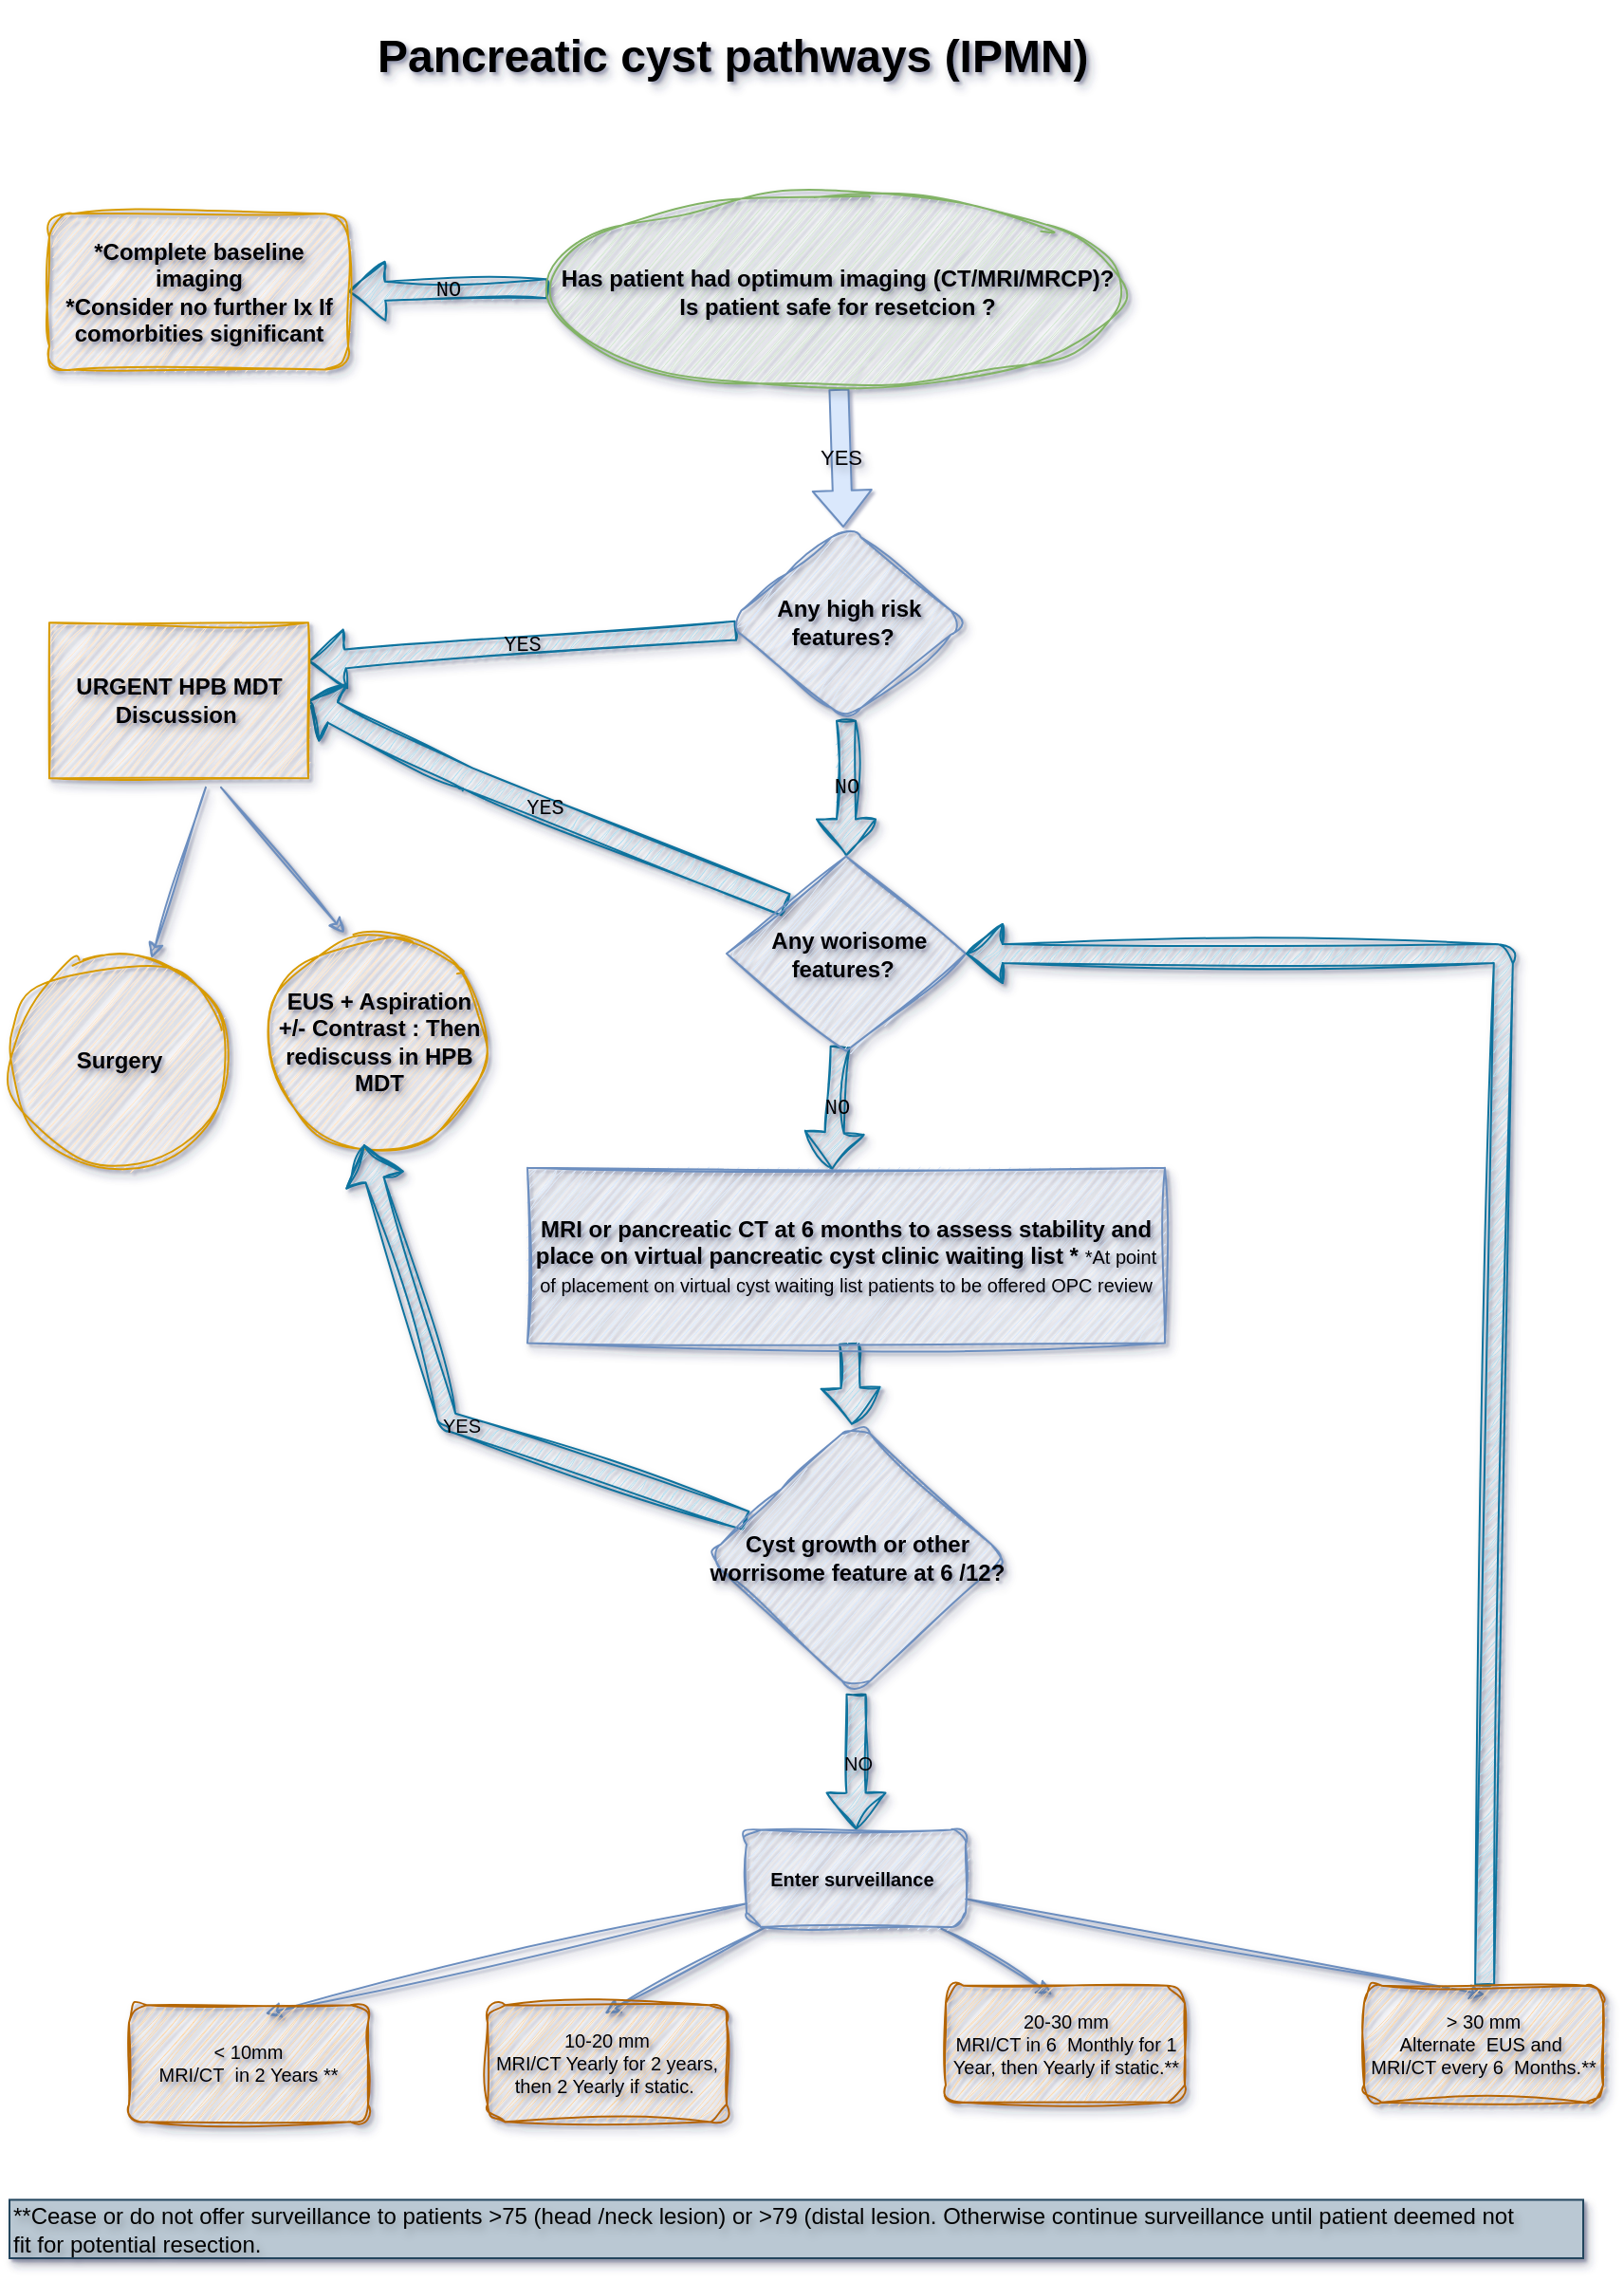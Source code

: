 <mxfile version="24.7.8">
  <diagram id="1mcb1jH_JW-JfYHz93MK" name="Page-1">
    <mxGraphModel dx="2422" dy="4198" grid="1" gridSize="10" guides="1" tooltips="1" connect="1" arrows="1" fold="1" page="1" pageScale="1" pageWidth="1200" pageHeight="1600" background="#ffffff" math="0" shadow="1">
      <root>
        <mxCell id="0" />
        <mxCell id="1" parent="0" />
        <mxCell id="GtAM_smUoqs3giXOvm2I-13" value="" style="group;rounded=1;glass=1;shadow=1;sketch=1;curveFitting=1;jiggle=2;whiteSpace=wrap;textShadow=1;labelBorderColor=none;labelBackgroundColor=none;fillColor=none;gradientColor=none;" vertex="1" connectable="0" parent="1">
          <mxGeometry x="-850" y="-2270" width="840" height="1180" as="geometry" />
        </mxCell>
        <mxCell id="4" value="&lt;h1 style=&quot;text-align: center;&quot;&gt;&lt;span style=&quot;&quot;&gt;Pancreatic cyst pathways (IPMN)&lt;/span&gt;&lt;/h1&gt;" style="text;html=1;strokeColor=none;fillColor=none;spacing=5;spacingTop=-20;whiteSpace=wrap;overflow=hidden;rounded=1;sketch=1;curveFitting=1;jiggle=2;glass=1;shadow=1;textShadow=1;labelBorderColor=none;labelBackgroundColor=none;" parent="GtAM_smUoqs3giXOvm2I-13" vertex="1">
          <mxGeometry x="189.0" width="441.0" height="51.304" as="geometry" />
        </mxCell>
        <mxCell id="10" value="NO" style="edgeStyle=none;html=1;shape=flexArrow;fillColor=#b1ddf0;strokeColor=#10739e;sketch=1;curveFitting=1;jiggle=2;flowAnimation=1;shadow=1;textShadow=1;labelBorderColor=none;fontFamily=Courier New;labelBackgroundColor=none;" parent="GtAM_smUoqs3giXOvm2I-13" source="8" target="9" edge="1">
          <mxGeometry relative="1" as="geometry" />
        </mxCell>
        <mxCell id="13" value="YES" style="edgeStyle=none;shape=flexArrow;html=1;fillColor=#dae8fc;strokeColor=#6c8ebf;textShadow=1;labelBorderColor=none;labelBackgroundColor=none;" parent="GtAM_smUoqs3giXOvm2I-13" source="8" target="12" edge="1">
          <mxGeometry relative="1" as="geometry" />
        </mxCell>
        <mxCell id="8" value="Has patient had optimum imaging (CT/MRI/MRCP)?&lt;br style=&quot;border-color: var(--border-color);&quot;&gt;Is patient safe for resetcion ?" style="ellipse;whiteSpace=wrap;html=1;fillColor=#d5e8d4;strokeColor=#82b366;fontStyle=1;shadow=1;sketch=1;curveFitting=1;jiggle=2;textShadow=1;labelBorderColor=none;labelBackgroundColor=none;" parent="GtAM_smUoqs3giXOvm2I-13" vertex="1">
          <mxGeometry x="283.5" y="92.348" width="304.5" height="102.609" as="geometry" />
        </mxCell>
        <mxCell id="9" value="*Complete baseline imaging&lt;br&gt;*Consider no further Ix If comorbities significant" style="rounded=1;whiteSpace=wrap;html=1;fillColor=#ffe6cc;strokeColor=#d79b00;fontStyle=1;shadow=1;textShadow=1;sketch=1;curveFitting=1;jiggle=2;labelBorderColor=none;labelBackgroundColor=none;" parent="GtAM_smUoqs3giXOvm2I-13" vertex="1">
          <mxGeometry x="21" y="102.609" width="157.5" height="82.087" as="geometry" />
        </mxCell>
        <mxCell id="5JMBHkiXRSv9p0aSp2tF-14" value="NO" style="edgeStyle=none;shape=flexArrow;html=1;fillColor=#b1ddf0;strokeColor=#10739e;sketch=1;curveFitting=1;jiggle=2;flowAnimation=1;shadow=1;textShadow=1;labelBorderColor=none;fontFamily=Courier New;labelBackgroundColor=none;" parent="GtAM_smUoqs3giXOvm2I-13" source="12" target="5JMBHkiXRSv9p0aSp2tF-13" edge="1">
          <mxGeometry relative="1" as="geometry" />
        </mxCell>
        <mxCell id="5JMBHkiXRSv9p0aSp2tF-16" value="YES" style="edgeStyle=none;shape=flexArrow;html=1;entryX=1;entryY=0.25;entryDx=0;entryDy=0;fillColor=#b1ddf0;strokeColor=#10739e;sketch=1;curveFitting=1;jiggle=2;flowAnimation=1;shadow=1;textShadow=1;labelBorderColor=none;fontFamily=Courier New;gradientColor=none;labelBackgroundColor=none;" parent="GtAM_smUoqs3giXOvm2I-13" source="12" target="5JMBHkiXRSv9p0aSp2tF-15" edge="1">
          <mxGeometry relative="1" as="geometry">
            <mxPoint x="176.296" y="347.059" as="targetPoint" />
          </mxGeometry>
        </mxCell>
        <UserObject label="&amp;nbsp;Any high risk features?&amp;nbsp;" tooltip="HIGH&#x9;RISK&#x9;Features:&#xa;&#x9;• Jaundice&#xa;• Main&#x9;PD &gt;10mm&#xa;• Enhancing&#x9;nodule&#x9;&gt;5mm&#x9;within&#x9;cyst" id="12">
          <mxCell style="rhombus;whiteSpace=wrap;html=1;fillColor=#dae8fc;strokeColor=#6c8ebf;fontStyle=1;shadow=1;rounded=1;sketch=1;curveFitting=1;jiggle=2;textShadow=1;labelBorderColor=none;labelBackgroundColor=none;" parent="GtAM_smUoqs3giXOvm2I-13" vertex="1">
            <mxGeometry x="378.0" y="266.783" width="126.0" height="102.609" as="geometry" />
          </mxCell>
        </UserObject>
        <mxCell id="5JMBHkiXRSv9p0aSp2tF-17" value="YES" style="edgeStyle=none;shape=flexArrow;html=1;exitX=0;exitY=0;exitDx=0;exitDy=0;width=12;endSize=4.28;entryX=1;entryY=0.5;entryDx=0;entryDy=0;fillColor=#b1ddf0;strokeColor=#10739e;sketch=1;curveFitting=1;jiggle=2;flowAnimation=1;shadow=1;textShadow=1;labelBorderColor=none;fontFamily=Courier New;labelBackgroundColor=none;" parent="GtAM_smUoqs3giXOvm2I-13" source="5JMBHkiXRSv9p0aSp2tF-13" target="5JMBHkiXRSv9p0aSp2tF-15" edge="1">
          <mxGeometry relative="1" as="geometry">
            <mxPoint x="165.926" y="376.807" as="targetPoint" />
            <Array as="points">
              <mxPoint x="241.5" y="400.174" />
            </Array>
          </mxGeometry>
        </mxCell>
        <mxCell id="5JMBHkiXRSv9p0aSp2tF-24" value="NO" style="edgeStyle=none;html=1;entryX=0.478;entryY=0.011;entryDx=0;entryDy=0;entryPerimeter=0;shape=flexArrow;fillColor=#b1ddf0;strokeColor=#10739e;sketch=1;curveFitting=1;jiggle=2;flowAnimation=1;shadow=1;textShadow=1;labelBorderColor=none;fontFamily=Courier New;labelBackgroundColor=none;" parent="GtAM_smUoqs3giXOvm2I-13" source="5JMBHkiXRSv9p0aSp2tF-13" target="5JMBHkiXRSv9p0aSp2tF-23" edge="1">
          <mxGeometry relative="1" as="geometry" />
        </mxCell>
        <UserObject label="&amp;nbsp;Any worisome features?&amp;nbsp;" tooltip="Worrisome&#x9;Features:&#xa;&#x9;• Pancreatitis&#x9;&#xa;• Main&#x9;PD&#x9;&gt;5mm&#x9;&#xa;• Mural&#x9;nodule/solid&#x9;component&#x9;&#xa;• Thick&#x9;cyst&#x9;wall&#x9;&#xa;• Cyst&#x9;size&gt;30mm&#x9;&#xa;• Abrupt&#x9;change&#x9;in&#x9;PD&#x9;caliber&#x9;&#xa;• Cyst&#x9;growth&#x9;&gt;5mm/&#x9;2&#x9;years&#x9;" id="5JMBHkiXRSv9p0aSp2tF-13">
          <mxCell style="rhombus;whiteSpace=wrap;html=1;fillColor=#dae8fc;strokeColor=#6c8ebf;fontStyle=1;shadow=1;textShadow=1;sketch=1;curveFitting=1;jiggle=2;labelBorderColor=none;labelBackgroundColor=none;" parent="GtAM_smUoqs3giXOvm2I-13" vertex="1">
            <mxGeometry x="378.0" y="441.217" width="126.0" height="102.609" as="geometry" />
          </mxCell>
        </UserObject>
        <mxCell id="5JMBHkiXRSv9p0aSp2tF-19" value="" style="edgeStyle=none;html=1;exitX=0.604;exitY=1.058;exitDx=0;exitDy=0;exitPerimeter=0;fillColor=#dae8fc;strokeColor=#6c8ebf;sketch=1;curveFitting=1;jiggle=2;flowAnimation=1;shadow=1;textShadow=1;labelBorderColor=none;fontFamily=Courier New;labelBackgroundColor=none;" parent="GtAM_smUoqs3giXOvm2I-13" source="5JMBHkiXRSv9p0aSp2tF-15" target="5JMBHkiXRSv9p0aSp2tF-18" edge="1">
          <mxGeometry relative="1" as="geometry" />
        </mxCell>
        <mxCell id="5JMBHkiXRSv9p0aSp2tF-22" style="edgeStyle=none;html=1;exitX=0.663;exitY=1.058;exitDx=0;exitDy=0;entryX=0.347;entryY=-0.005;entryDx=0;entryDy=0;entryPerimeter=0;exitPerimeter=0;fillColor=#dae8fc;strokeColor=#6c8ebf;sketch=1;curveFitting=1;jiggle=2;flowAnimation=1;shadow=1;textShadow=1;labelBorderColor=none;fontFamily=Courier New;labelBackgroundColor=none;" parent="GtAM_smUoqs3giXOvm2I-13" source="5JMBHkiXRSv9p0aSp2tF-15" target="5JMBHkiXRSv9p0aSp2tF-20" edge="1">
          <mxGeometry relative="1" as="geometry" />
        </mxCell>
        <mxCell id="5JMBHkiXRSv9p0aSp2tF-15" value="URGENT HPB MDT Discussion&amp;nbsp;" style="whiteSpace=wrap;html=1;fillColor=#ffe6cc;strokeColor=#d79b00;fontStyle=1;shadow=1;textShadow=1;sketch=1;curveFitting=1;jiggle=2;labelBorderColor=none;labelBackgroundColor=none;" parent="GtAM_smUoqs3giXOvm2I-13" vertex="1">
          <mxGeometry x="21" y="318.087" width="136.5" height="82.087" as="geometry" />
        </mxCell>
        <mxCell id="5JMBHkiXRSv9p0aSp2tF-18" value="Surgery" style="ellipse;whiteSpace=wrap;html=1;fillColor=#ffe6cc;strokeColor=#d79b00;fontStyle=1;shadow=1;textShadow=1;sketch=1;curveFitting=1;jiggle=2;labelBorderColor=none;labelBackgroundColor=none;" parent="GtAM_smUoqs3giXOvm2I-13" vertex="1">
          <mxGeometry y="492.522" width="115.5" height="112.87" as="geometry" />
        </mxCell>
        <mxCell id="5JMBHkiXRSv9p0aSp2tF-20" value="EUS + Aspiration +/- Contrast : Then rediscuss in HPB MDT" style="ellipse;whiteSpace=wrap;html=1;fillColor=#ffe6cc;strokeColor=#d79b00;fontStyle=1;shadow=1;textShadow=1;sketch=1;curveFitting=1;jiggle=2;labelBorderColor=none;labelBackgroundColor=none;" parent="GtAM_smUoqs3giXOvm2I-13" vertex="1">
          <mxGeometry x="136.5" y="482.261" width="115.5" height="112.87" as="geometry" />
        </mxCell>
        <mxCell id="5JMBHkiXRSv9p0aSp2tF-26" value="" style="edgeStyle=none;shape=flexArrow;html=1;fontSize=10;fillColor=#b1ddf0;strokeColor=#10739e;sketch=1;curveFitting=1;jiggle=2;flowAnimation=1;shadow=1;textShadow=1;labelBorderColor=none;fontFamily=Courier New;labelBackgroundColor=none;" parent="GtAM_smUoqs3giXOvm2I-13" source="5JMBHkiXRSv9p0aSp2tF-23" target="5JMBHkiXRSv9p0aSp2tF-25" edge="1">
          <mxGeometry relative="1" as="geometry" />
        </mxCell>
        <mxCell id="5JMBHkiXRSv9p0aSp2tF-23" value="MRI or pancreatic CT at 6 months to assess stability and place on virtual pancreatic cyst clinic waiting list * &lt;font style=&quot;font-size: 10px; font-weight: normal;&quot;&gt;*At&lt;span style=&quot;&quot;&gt;&#x9;&lt;/span&gt;point&lt;span style=&quot;&quot;&gt;&#x9;&lt;/span&gt;of&lt;span style=&quot;&quot;&gt;&#x9;&lt;/span&gt;placement&lt;span style=&quot;&quot;&gt;&#x9;&lt;/span&gt;on&lt;span style=&quot;&quot;&gt;&#x9;&lt;/span&gt;virtual&lt;span style=&quot;&quot;&gt;&#x9;&lt;/span&gt;cyst&lt;span style=&quot;&quot;&gt;&#x9;&lt;/span&gt;waiting&lt;span style=&quot;&quot;&gt;&#x9;&lt;/span&gt;list&lt;span style=&quot;&quot;&gt;&#x9;&lt;/span&gt;patients&lt;span style=&quot;&quot;&gt;&#x9;&lt;/span&gt;to&lt;span style=&quot;&quot;&gt;&#x9;&lt;/span&gt;be&lt;span style=&quot;&quot;&gt;&#x9;&lt;/span&gt;offered&lt;span style=&quot;&quot;&gt;&#x9;&lt;/span&gt;OPC&lt;span style=&quot;&quot;&gt;&#x9;&lt;/span&gt;review&lt;/font&gt;&lt;span style=&quot;&quot;&gt;&#x9;&lt;/span&gt;" style="whiteSpace=wrap;html=1;fillColor=#dae8fc;strokeColor=#6c8ebf;fontStyle=1;shadow=1;textShadow=1;sketch=1;curveFitting=1;jiggle=2;labelBorderColor=none;labelBackgroundColor=none;" parent="GtAM_smUoqs3giXOvm2I-13" vertex="1">
          <mxGeometry x="273" y="605.391" width="336" height="92.348" as="geometry" />
        </mxCell>
        <mxCell id="5JMBHkiXRSv9p0aSp2tF-27" style="edgeStyle=none;shape=flexArrow;html=1;entryX=0.436;entryY=0.982;entryDx=0;entryDy=0;entryPerimeter=0;fontSize=10;fillColor=#b1ddf0;strokeColor=#10739e;sketch=1;curveFitting=1;jiggle=2;flowAnimation=1;shadow=1;textShadow=1;labelBorderColor=none;fontFamily=Courier New;labelBackgroundColor=none;" parent="GtAM_smUoqs3giXOvm2I-13" source="5JMBHkiXRSv9p0aSp2tF-25" target="5JMBHkiXRSv9p0aSp2tF-20" edge="1">
          <mxGeometry relative="1" as="geometry">
            <Array as="points">
              <mxPoint x="231.0" y="738.783" />
            </Array>
          </mxGeometry>
        </mxCell>
        <mxCell id="5JMBHkiXRSv9p0aSp2tF-28" value="YES" style="edgeLabel;html=1;align=center;verticalAlign=middle;resizable=0;points=[];fontSize=10;textShadow=1;labelBorderColor=none;labelBackgroundColor=none;" parent="5JMBHkiXRSv9p0aSp2tF-27" vertex="1" connectable="0">
          <mxGeometry relative="1" as="geometry">
            <mxPoint as="offset" />
          </mxGeometry>
        </mxCell>
        <mxCell id="5JMBHkiXRSv9p0aSp2tF-30" style="edgeStyle=none;shape=flexArrow;html=1;entryX=0.5;entryY=0;entryDx=0;entryDy=0;fontSize=10;fillColor=#b1ddf0;strokeColor=#10739e;sketch=1;curveFitting=1;jiggle=2;flowAnimation=1;shadow=1;textShadow=1;labelBorderColor=none;fontFamily=Courier New;labelBackgroundColor=none;" parent="GtAM_smUoqs3giXOvm2I-13" source="5JMBHkiXRSv9p0aSp2tF-25" target="5JMBHkiXRSv9p0aSp2tF-29" edge="1">
          <mxGeometry relative="1" as="geometry" />
        </mxCell>
        <mxCell id="5JMBHkiXRSv9p0aSp2tF-31" value="NO" style="edgeLabel;html=1;align=center;verticalAlign=middle;resizable=0;points=[];fontSize=10;textShadow=1;labelBorderColor=none;labelBackgroundColor=none;" parent="5JMBHkiXRSv9p0aSp2tF-30" vertex="1" connectable="0">
          <mxGeometry relative="1" as="geometry">
            <mxPoint as="offset" />
          </mxGeometry>
        </mxCell>
        <mxCell id="5JMBHkiXRSv9p0aSp2tF-25" value="Cyst growth or other worrisome feature at 6 /12?" style="rhombus;whiteSpace=wrap;html=1;fillColor=#dae8fc;strokeColor=#6c8ebf;fontStyle=1;shadow=1;textShadow=1;sketch=1;curveFitting=1;jiggle=2;rounded=1;labelBorderColor=none;labelBackgroundColor=none;" parent="GtAM_smUoqs3giXOvm2I-13" vertex="1">
          <mxGeometry x="367.5" y="738.783" width="157.5" height="143.652" as="geometry" />
        </mxCell>
        <mxCell id="5JMBHkiXRSv9p0aSp2tF-39" style="edgeStyle=none;html=1;fontSize=10;entryX=0.5;entryY=0;entryDx=0;entryDy=0;fillColor=#dae8fc;strokeColor=#6c8ebf;sketch=1;curveFitting=1;jiggle=2;flowAnimation=1;shadow=1;textShadow=1;labelBorderColor=none;labelBackgroundColor=none;" parent="GtAM_smUoqs3giXOvm2I-13" source="5JMBHkiXRSv9p0aSp2tF-29" edge="1">
          <mxGeometry relative="1" as="geometry">
            <mxPoint x="313.704" y="1051.092" as="targetPoint" />
          </mxGeometry>
        </mxCell>
        <mxCell id="5JMBHkiXRSv9p0aSp2tF-40" style="edgeStyle=none;html=1;fontSize=10;entryX=0.75;entryY=0;entryDx=0;entryDy=0;fillColor=#dae8fc;strokeColor=#6c8ebf;sketch=1;curveFitting=1;jiggle=2;flowAnimation=1;shadow=1;textShadow=1;labelBorderColor=none;labelBackgroundColor=none;" parent="GtAM_smUoqs3giXOvm2I-13" source="5JMBHkiXRSv9p0aSp2tF-29" edge="1">
          <mxGeometry relative="1" as="geometry">
            <mxPoint x="134.815" y="1051.092" as="targetPoint" />
          </mxGeometry>
        </mxCell>
        <mxCell id="5JMBHkiXRSv9p0aSp2tF-41" style="edgeStyle=none;html=1;entryX=0.5;entryY=0;entryDx=0;entryDy=0;fontSize=10;fillColor=#dae8fc;strokeColor=#6c8ebf;sketch=1;curveFitting=1;jiggle=2;flowAnimation=1;shadow=1;textShadow=1;labelBorderColor=none;labelBackgroundColor=none;" parent="GtAM_smUoqs3giXOvm2I-13" source="5JMBHkiXRSv9p0aSp2tF-29" edge="1">
          <mxGeometry relative="1" as="geometry">
            <mxPoint x="549.63" y="1041.176" as="targetPoint" />
          </mxGeometry>
        </mxCell>
        <mxCell id="5JMBHkiXRSv9p0aSp2tF-42" style="edgeStyle=none;html=1;entryX=0.5;entryY=0;entryDx=0;entryDy=0;fontSize=10;fillColor=#dae8fc;strokeColor=#6c8ebf;sketch=1;curveFitting=1;jiggle=2;flowAnimation=1;shadow=1;textShadow=1;labelBorderColor=none;labelBackgroundColor=none;" parent="GtAM_smUoqs3giXOvm2I-13" source="5JMBHkiXRSv9p0aSp2tF-29" edge="1">
          <mxGeometry relative="1" as="geometry">
            <mxPoint x="777.778" y="1041.176" as="targetPoint" />
          </mxGeometry>
        </mxCell>
        <mxCell id="5JMBHkiXRSv9p0aSp2tF-29" value="Enter surveillance&amp;nbsp;&amp;nbsp;" style="whiteSpace=wrap;html=1;fillColor=#dae8fc;strokeColor=#6c8ebf;fontStyle=1;shadow=1;fontSize=10;textShadow=1;sketch=1;curveFitting=1;jiggle=2;rounded=1;labelBorderColor=none;labelBackgroundColor=none;" parent="GtAM_smUoqs3giXOvm2I-13" vertex="1">
          <mxGeometry x="388.5" y="954.261" width="115.5" height="51.304" as="geometry" />
        </mxCell>
        <mxCell id="5JMBHkiXRSv9p0aSp2tF-44" value="&amp;lt; 10mm&lt;br&gt;MRI/CT&amp;nbsp; in 2 Years **" style="rounded=1;whiteSpace=wrap;html=1;shadow=1;fontSize=10;fillColor=#fad7ac;strokeColor=#b46504;textShadow=1;sketch=1;curveFitting=1;jiggle=2;labelBorderColor=none;labelBackgroundColor=none;" parent="GtAM_smUoqs3giXOvm2I-13" vertex="1">
          <mxGeometry x="63.0" y="1046.609" width="126.0" height="61.565" as="geometry" />
        </mxCell>
        <mxCell id="5JMBHkiXRSv9p0aSp2tF-45" value="10-20 mm&lt;br&gt;MRI/CT Yearly for 2 years, then 2 Yearly if static.&amp;nbsp;" style="rounded=1;whiteSpace=wrap;html=1;shadow=1;fontSize=10;fillColor=#fad7ac;strokeColor=#b46504;textShadow=1;sketch=1;curveFitting=1;jiggle=2;labelBorderColor=none;labelBackgroundColor=none;" parent="GtAM_smUoqs3giXOvm2I-13" vertex="1">
          <mxGeometry x="252.0" y="1046.609" width="126.0" height="61.565" as="geometry" />
        </mxCell>
        <mxCell id="5JMBHkiXRSv9p0aSp2tF-46" value="20-30 mm&lt;br&gt;MRI/CT in 6&amp;nbsp; Monthly for 1 Year, then Yearly if static.**" style="rounded=1;whiteSpace=wrap;html=1;shadow=1;fontSize=10;fillColor=#fad7ac;strokeColor=#b46504;textShadow=1;sketch=1;curveFitting=1;jiggle=2;labelBorderColor=none;labelBackgroundColor=none;" parent="GtAM_smUoqs3giXOvm2I-13" vertex="1">
          <mxGeometry x="493.5" y="1036.348" width="126.0" height="61.565" as="geometry" />
        </mxCell>
        <mxCell id="5JMBHkiXRSv9p0aSp2tF-60" style="edgeStyle=none;html=1;entryX=1;entryY=0.5;entryDx=0;entryDy=0;fontSize=10;shape=flexArrow;fillColor=#b1ddf0;strokeColor=#10739e;sketch=1;curveFitting=1;jiggle=2;flowAnimation=1;shadow=1;textShadow=1;labelBorderColor=none;fontFamily=Courier New;labelBackgroundColor=none;" parent="GtAM_smUoqs3giXOvm2I-13" source="5JMBHkiXRSv9p0aSp2tF-47" target="5JMBHkiXRSv9p0aSp2tF-13" edge="1">
          <mxGeometry relative="1" as="geometry">
            <Array as="points">
              <mxPoint x="787.5" y="492.522" />
            </Array>
          </mxGeometry>
        </mxCell>
        <mxCell id="5JMBHkiXRSv9p0aSp2tF-47" value="&amp;gt; 30 mm&lt;br&gt;Alternate&amp;nbsp; EUS and&amp;nbsp;&lt;br&gt;MRI/CT every 6&amp;nbsp; Months.**" style="rounded=1;whiteSpace=wrap;html=1;shadow=1;fontSize=10;fillColor=#fad7ac;strokeColor=#b46504;textShadow=1;sketch=1;curveFitting=1;jiggle=2;labelBorderColor=none;labelBackgroundColor=none;" parent="GtAM_smUoqs3giXOvm2I-13" vertex="1">
          <mxGeometry x="714.0" y="1036.348" width="126.0" height="61.565" as="geometry" />
        </mxCell>
        <mxCell id="5JMBHkiXRSv9p0aSp2tF-55" value="**Cease&#x9;or&#x9;do&#x9;not&#x9;offer&#x9;surveillance&#x9;to&#x9;patients&#x9;&gt;75&#x9;(head&#x9;/neck&#x9;lesion)&#x9;or&#x9;&gt;79&#x9;(distal&#x9;lesion.&#x9;&#x9;Otherwise&#x9;continue&#x9;surveillance until&#x9;patient&#x9;deemed&#x9;not&#x9;&#xa;fit&#x9;for&#x9;potential&#x9;resection." style="text;fontSize=12;verticalAlign=middle;strokeColor=#23445d;fillColor=#bac8d3;shadow=1;textShadow=1;whiteSpace=wrap;labelBorderColor=none;labelBackgroundColor=none;" parent="GtAM_smUoqs3giXOvm2I-13" vertex="1">
          <mxGeometry y="1149.217" width="829.5" height="30.783" as="geometry" />
        </mxCell>
      </root>
    </mxGraphModel>
  </diagram>
</mxfile>
